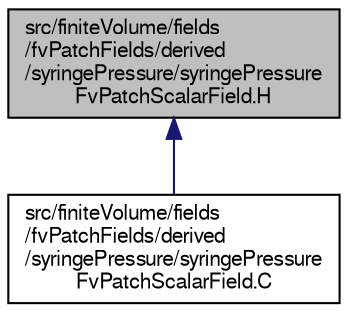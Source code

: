 digraph "src/finiteVolume/fields/fvPatchFields/derived/syringePressure/syringePressureFvPatchScalarField.H"
{
  bgcolor="transparent";
  edge [fontname="FreeSans",fontsize="10",labelfontname="FreeSans",labelfontsize="10"];
  node [fontname="FreeSans",fontsize="10",shape=record];
  Node1 [label="src/finiteVolume/fields\l/fvPatchFields/derived\l/syringePressure/syringePressure\lFvPatchScalarField.H",height=0.2,width=0.4,color="black", fillcolor="grey75", style="filled" fontcolor="black"];
  Node1 -> Node2 [dir="back",color="midnightblue",fontsize="10",style="solid",fontname="FreeSans"];
  Node2 [label="src/finiteVolume/fields\l/fvPatchFields/derived\l/syringePressure/syringePressure\lFvPatchScalarField.C",height=0.2,width=0.4,color="black",URL="$a05016.html"];
}
